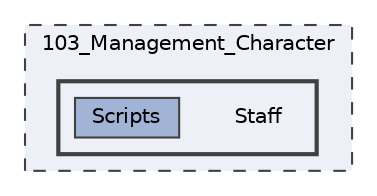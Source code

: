 digraph "103_Management_Character/Staff"
{
 // LATEX_PDF_SIZE
  bgcolor="transparent";
  edge [fontname=Helvetica,fontsize=10,labelfontname=Helvetica,labelfontsize=10];
  node [fontname=Helvetica,fontsize=10,shape=box,height=0.2,width=0.4];
  compound=true
  subgraph clusterdir_d1bb76d359c362a55a401c527b0a36f1 {
    graph [ bgcolor="#edf0f7", pencolor="grey25", label="103_Management_Character", fontname=Helvetica,fontsize=10 style="filled,dashed", URL="dir_d1bb76d359c362a55a401c527b0a36f1.html",tooltip=""]
  subgraph clusterdir_565cc0bf1211fd2d296b0ec731298f67 {
    graph [ bgcolor="#edf0f7", pencolor="grey25", label="", fontname=Helvetica,fontsize=10 style="filled,bold", URL="dir_565cc0bf1211fd2d296b0ec731298f67.html",tooltip=""]
    dir_565cc0bf1211fd2d296b0ec731298f67 [shape=plaintext, label="Staff"];
  dir_51b53c8d44db6d5b67ba56f7ae0a8c35 [label="Scripts", fillcolor="#a2b4d6", color="grey25", style="filled", URL="dir_51b53c8d44db6d5b67ba56f7ae0a8c35.html",tooltip=""];
  }
  }
}
